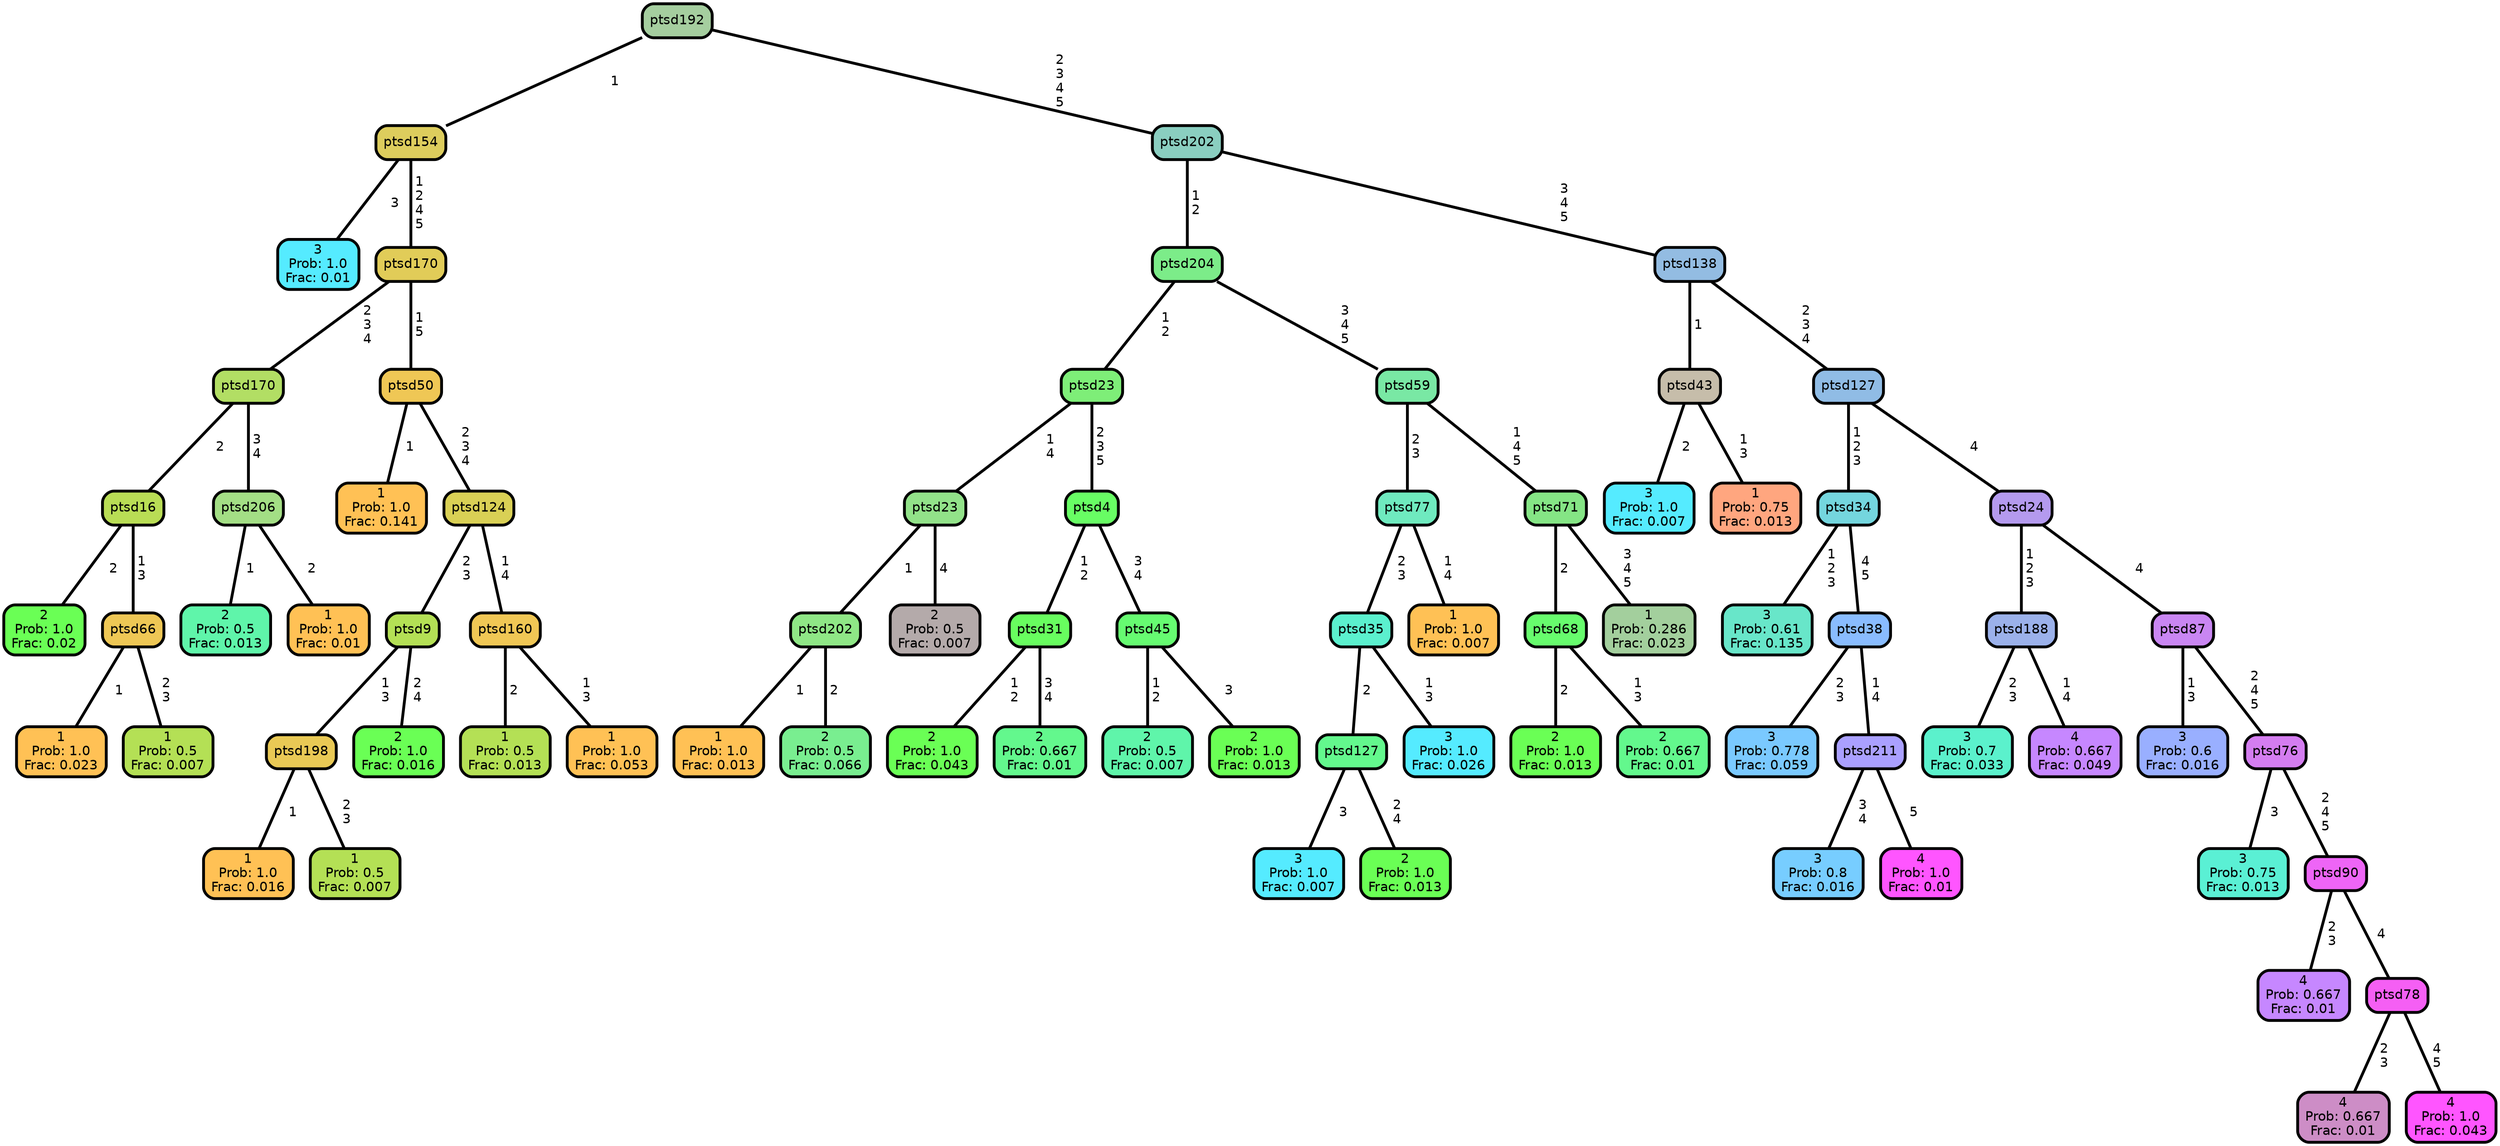 graph Tree {
node [shape=box, style="filled, rounded",color="black",penwidth="3",fontcolor="black",                 fontname=helvetica] ;
graph [ranksep="0 equally", splines=straight,                 bgcolor=transparent, dpi=200] ;
edge [fontname=helvetica, color=black] ;
0 [label="3
Prob: 1.0
Frac: 0.01", fillcolor="#55ebff"] ;
1 [label="ptsd154", fillcolor="#ddcd5d"] ;
2 [label="2
Prob: 1.0
Frac: 0.02", fillcolor="#6aff55"] ;
3 [label="ptsd16", fillcolor="#b9dd55"] ;
4 [label="1
Prob: 1.0
Frac: 0.023", fillcolor="#ffc155"] ;
5 [label="ptsd66", fillcolor="#eec755"] ;
6 [label="1
Prob: 0.5
Frac: 0.007", fillcolor="#b4e055"] ;
7 [label="ptsd170", fillcolor="#b2de64"] ;
8 [label="2
Prob: 0.5
Frac: 0.013", fillcolor="#5ff5aa"] ;
9 [label="ptsd206", fillcolor="#a3de85"] ;
10 [label="1
Prob: 1.0
Frac: 0.01", fillcolor="#ffc155"] ;
11 [label="ptsd170", fillcolor="#e1cc58"] ;
12 [label="1
Prob: 1.0
Frac: 0.141", fillcolor="#ffc155"] ;
13 [label="ptsd50", fillcolor="#efc755"] ;
14 [label="1
Prob: 1.0
Frac: 0.016", fillcolor="#ffc155"] ;
15 [label="ptsd198", fillcolor="#e9c955"] ;
16 [label="1
Prob: 0.5
Frac: 0.007", fillcolor="#b4e055"] ;
17 [label="ptsd9", fillcolor="#b4e055"] ;
18 [label="2
Prob: 1.0
Frac: 0.016", fillcolor="#6aff55"] ;
19 [label="ptsd124", fillcolor="#d9d055"] ;
20 [label="1
Prob: 0.5
Frac: 0.013", fillcolor="#b4e055"] ;
21 [label="ptsd160", fillcolor="#f0c755"] ;
22 [label="1
Prob: 1.0
Frac: 0.053", fillcolor="#ffc155"] ;
23 [label="ptsd192", fillcolor="#a5ce9f"] ;
24 [label="1
Prob: 1.0
Frac: 0.013", fillcolor="#ffc155"] ;
25 [label="ptsd202", fillcolor="#8fe786"] ;
26 [label="2
Prob: 0.5
Frac: 0.066", fillcolor="#79ee90"] ;
27 [label="ptsd23", fillcolor="#92e289"] ;
28 [label="2
Prob: 0.5
Frac: 0.007", fillcolor="#b4aaaa"] ;
29 [label="ptsd23", fillcolor="#7eee78"] ;
30 [label="2
Prob: 1.0
Frac: 0.043", fillcolor="#6aff55"] ;
31 [label="ptsd31", fillcolor="#68fd5f"] ;
32 [label="2
Prob: 0.667
Frac: 0.01", fillcolor="#63f88d"] ;
33 [label="ptsd4", fillcolor="#68fd64"] ;
34 [label="2
Prob: 0.5
Frac: 0.007", fillcolor="#5ff5aa"] ;
35 [label="ptsd45", fillcolor="#66fb71"] ;
36 [label="2
Prob: 1.0
Frac: 0.013", fillcolor="#6aff55"] ;
37 [label="ptsd204", fillcolor="#7cec89"] ;
38 [label="3
Prob: 1.0
Frac: 0.007", fillcolor="#55ebff"] ;
39 [label="ptsd127", fillcolor="#63f88d"] ;
40 [label="2
Prob: 1.0
Frac: 0.013", fillcolor="#6aff55"] ;
41 [label="ptsd35", fillcolor="#5bf0ce"] ;
42 [label="3
Prob: 1.0
Frac: 0.026", fillcolor="#55ebff"] ;
43 [label="ptsd77", fillcolor="#6feabf"] ;
44 [label="1
Prob: 1.0
Frac: 0.007", fillcolor="#ffc155"] ;
45 [label="ptsd59", fillcolor="#79e8a4"] ;
46 [label="2
Prob: 1.0
Frac: 0.013", fillcolor="#6aff55"] ;
47 [label="ptsd68", fillcolor="#67fc6d"] ;
48 [label="2
Prob: 0.667
Frac: 0.01", fillcolor="#63f88d"] ;
49 [label="ptsd71", fillcolor="#85e585"] ;
50 [label="1
Prob: 0.286
Frac: 0.023", fillcolor="#a3cf9d"] ;
51 [label="ptsd202", fillcolor="#8acec0"] ;
52 [label="3
Prob: 1.0
Frac: 0.007", fillcolor="#55ebff"] ;
53 [label="ptsd43", fillcolor="#c6bdaa"] ;
54 [label="1
Prob: 0.75
Frac: 0.013", fillcolor="#ffa67f"] ;
55 [label="ptsd138", fillcolor="#93bce2"] ;
56 [label="3
Prob: 0.61
Frac: 0.135", fillcolor="#68e6c9"] ;
57 [label="ptsd34", fillcolor="#74d6de"] ;
58 [label="3
Prob: 0.778
Frac: 0.059", fillcolor="#7ac9ff"] ;
59 [label="ptsd38", fillcolor="#89bcff"] ;
60 [label="3
Prob: 0.8
Frac: 0.016", fillcolor="#77cdff"] ;
61 [label="ptsd211", fillcolor="#aaa0ff"] ;
62 [label="4
Prob: 1.0
Frac: 0.01", fillcolor="#ff55ff"] ;
63 [label="ptsd127", fillcolor="#90bce5"] ;
64 [label="3
Prob: 0.7
Frac: 0.033", fillcolor="#5bf1cc"] ;
65 [label="ptsd188", fillcolor="#9bb1ea"] ;
66 [label="4
Prob: 0.667
Frac: 0.049", fillcolor="#c687ff"] ;
67 [label="ptsd24", fillcolor="#b49aee"] ;
68 [label="3
Prob: 0.6
Frac: 0.016", fillcolor="#99afff"] ;
69 [label="ptsd87", fillcolor="#c986f2"] ;
70 [label="3
Prob: 0.75
Frac: 0.013", fillcolor="#5af0d4"] ;
71 [label="ptsd76", fillcolor="#d47df0"] ;
72 [label="4
Prob: 0.667
Frac: 0.01", fillcolor="#c687ff"] ;
73 [label="ptsd90", fillcolor="#ee65f6"] ;
74 [label="4
Prob: 0.667
Frac: 0.01", fillcolor="#cd8dc6"] ;
75 [label="ptsd78", fillcolor="#f55ff4"] ;
76 [label="4
Prob: 1.0
Frac: 0.043", fillcolor="#ff55ff"] ;
1 -- 0 [label=" 3",penwidth=3] ;
1 -- 11 [label=" 1\n 2\n 4\n 5",penwidth=3] ;
3 -- 2 [label=" 2",penwidth=3] ;
3 -- 5 [label=" 1\n 3",penwidth=3] ;
5 -- 4 [label=" 1",penwidth=3] ;
5 -- 6 [label=" 2\n 3",penwidth=3] ;
7 -- 3 [label=" 2",penwidth=3] ;
7 -- 9 [label=" 3\n 4",penwidth=3] ;
9 -- 8 [label=" 1",penwidth=3] ;
9 -- 10 [label=" 2",penwidth=3] ;
11 -- 7 [label=" 2\n 3\n 4",penwidth=3] ;
11 -- 13 [label=" 1\n 5",penwidth=3] ;
13 -- 12 [label=" 1",penwidth=3] ;
13 -- 19 [label=" 2\n 3\n 4",penwidth=3] ;
15 -- 14 [label=" 1",penwidth=3] ;
15 -- 16 [label=" 2\n 3",penwidth=3] ;
17 -- 15 [label=" 1\n 3",penwidth=3] ;
17 -- 18 [label=" 2\n 4",penwidth=3] ;
19 -- 17 [label=" 2\n 3",penwidth=3] ;
19 -- 21 [label=" 1\n 4",penwidth=3] ;
21 -- 20 [label=" 2",penwidth=3] ;
21 -- 22 [label=" 1\n 3",penwidth=3] ;
23 -- 1 [label=" 1",penwidth=3] ;
23 -- 51 [label=" 2\n 3\n 4\n 5",penwidth=3] ;
25 -- 24 [label=" 1",penwidth=3] ;
25 -- 26 [label=" 2",penwidth=3] ;
27 -- 25 [label=" 1",penwidth=3] ;
27 -- 28 [label=" 4",penwidth=3] ;
29 -- 27 [label=" 1\n 4",penwidth=3] ;
29 -- 33 [label=" 2\n 3\n 5",penwidth=3] ;
31 -- 30 [label=" 1\n 2",penwidth=3] ;
31 -- 32 [label=" 3\n 4",penwidth=3] ;
33 -- 31 [label=" 1\n 2",penwidth=3] ;
33 -- 35 [label=" 3\n 4",penwidth=3] ;
35 -- 34 [label=" 1\n 2",penwidth=3] ;
35 -- 36 [label=" 3",penwidth=3] ;
37 -- 29 [label=" 1\n 2",penwidth=3] ;
37 -- 45 [label=" 3\n 4\n 5",penwidth=3] ;
39 -- 38 [label=" 3",penwidth=3] ;
39 -- 40 [label=" 2\n 4",penwidth=3] ;
41 -- 39 [label=" 2",penwidth=3] ;
41 -- 42 [label=" 1\n 3",penwidth=3] ;
43 -- 41 [label=" 2\n 3",penwidth=3] ;
43 -- 44 [label=" 1\n 4",penwidth=3] ;
45 -- 43 [label=" 2\n 3",penwidth=3] ;
45 -- 49 [label=" 1\n 4\n 5",penwidth=3] ;
47 -- 46 [label=" 2",penwidth=3] ;
47 -- 48 [label=" 1\n 3",penwidth=3] ;
49 -- 47 [label=" 2",penwidth=3] ;
49 -- 50 [label=" 3\n 4\n 5",penwidth=3] ;
51 -- 37 [label=" 1\n 2",penwidth=3] ;
51 -- 55 [label=" 3\n 4\n 5",penwidth=3] ;
53 -- 52 [label=" 2",penwidth=3] ;
53 -- 54 [label=" 1\n 3",penwidth=3] ;
55 -- 53 [label=" 1",penwidth=3] ;
55 -- 63 [label=" 2\n 3\n 4",penwidth=3] ;
57 -- 56 [label=" 1\n 2\n 3",penwidth=3] ;
57 -- 59 [label=" 4\n 5",penwidth=3] ;
59 -- 58 [label=" 2\n 3",penwidth=3] ;
59 -- 61 [label=" 1\n 4",penwidth=3] ;
61 -- 60 [label=" 3\n 4",penwidth=3] ;
61 -- 62 [label=" 5",penwidth=3] ;
63 -- 57 [label=" 1\n 2\n 3",penwidth=3] ;
63 -- 67 [label=" 4",penwidth=3] ;
65 -- 64 [label=" 2\n 3",penwidth=3] ;
65 -- 66 [label=" 1\n 4",penwidth=3] ;
67 -- 65 [label=" 1\n 2\n 3",penwidth=3] ;
67 -- 69 [label=" 4",penwidth=3] ;
69 -- 68 [label=" 1\n 3",penwidth=3] ;
69 -- 71 [label=" 2\n 4\n 5",penwidth=3] ;
71 -- 70 [label=" 3",penwidth=3] ;
71 -- 73 [label=" 2\n 4\n 5",penwidth=3] ;
73 -- 72 [label=" 2\n 3",penwidth=3] ;
73 -- 75 [label=" 4",penwidth=3] ;
75 -- 74 [label=" 2\n 3",penwidth=3] ;
75 -- 76 [label=" 4\n 5",penwidth=3] ;
{rank = same;}}